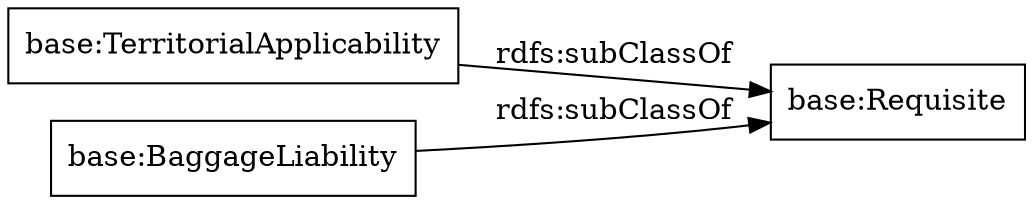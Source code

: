 digraph ar2dtool_diagram { 
rankdir=LR;
size="1000"
node [shape = rectangle, color="black"]; "base:Requisite" "base:TerritorialApplicability" "base:BaggageLiability" ; /*classes style*/
	"base:TerritorialApplicability" -> "base:Requisite" [ label = "rdfs:subClassOf" ];
	"base:BaggageLiability" -> "base:Requisite" [ label = "rdfs:subClassOf" ];

}

